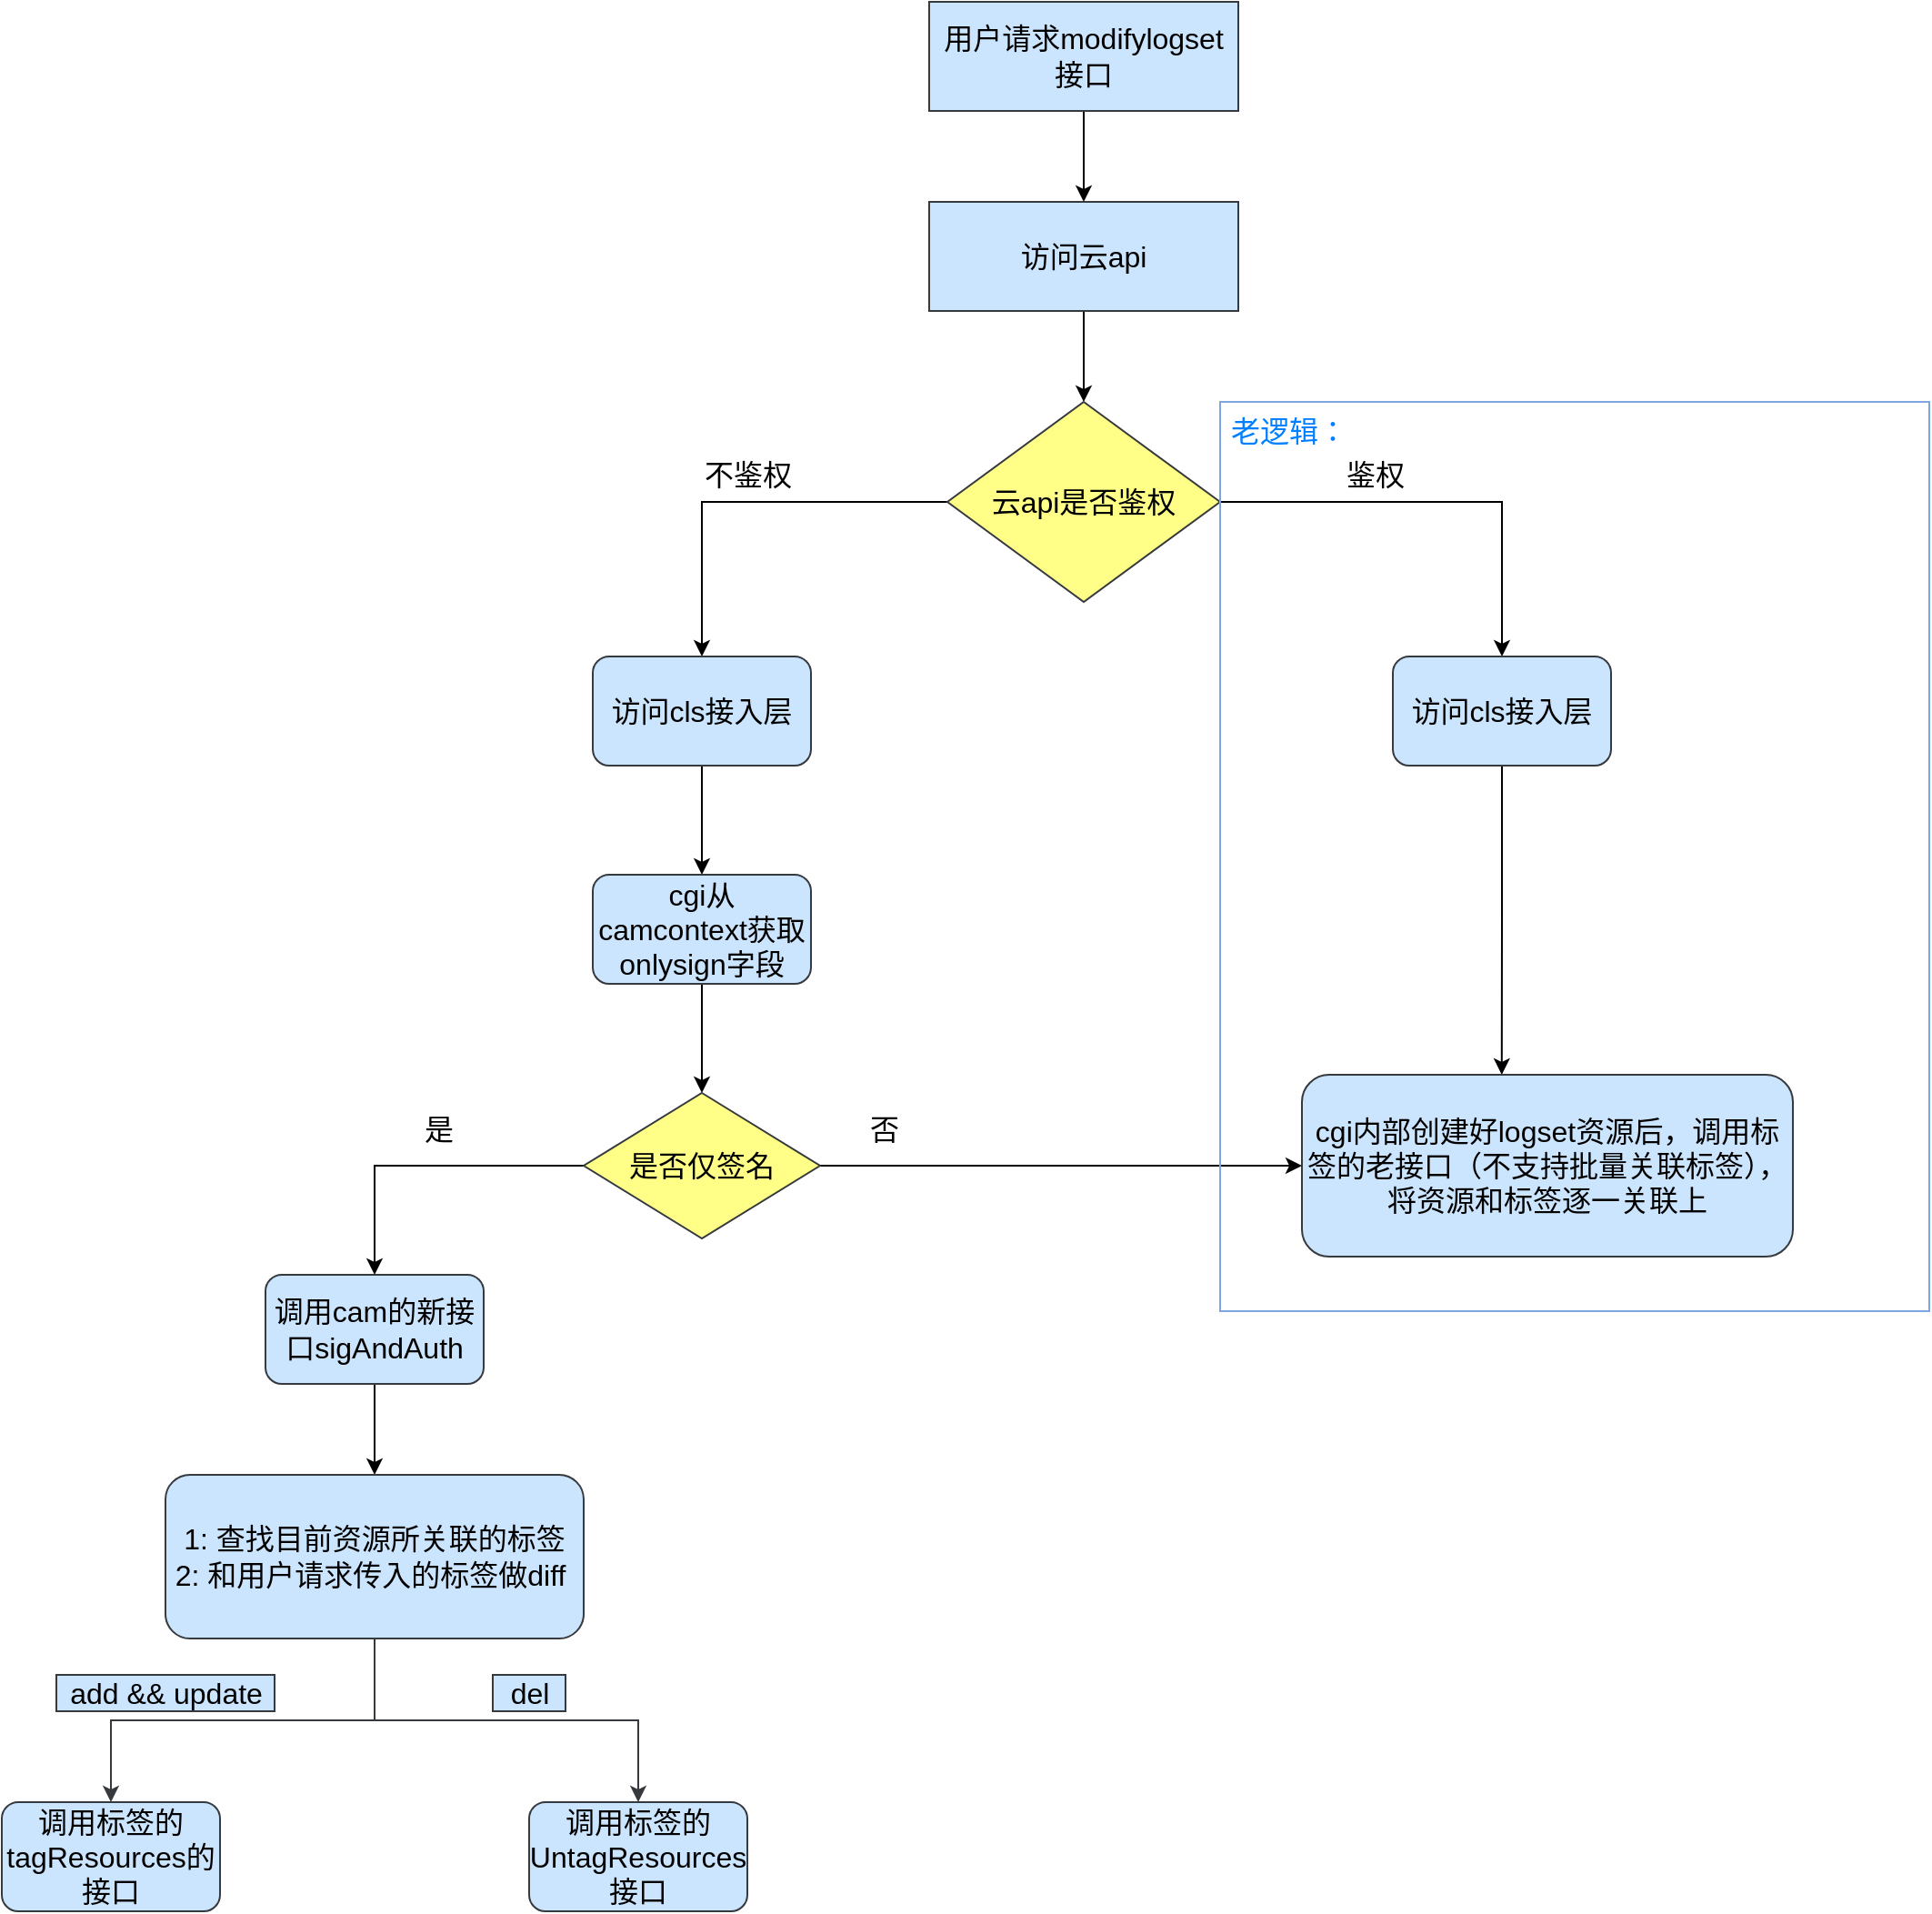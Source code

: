 <mxfile version="14.7.7" type="github">
  <diagram id="PV7kKnhCUMZ3yr8tJaL5" name="Page-1">
    <mxGraphModel dx="2066" dy="1087" grid="1" gridSize="10" guides="1" tooltips="1" connect="1" arrows="1" fold="1" page="1" pageScale="1" pageWidth="2339" pageHeight="3300" math="0" shadow="0">
      <root>
        <mxCell id="0" />
        <mxCell id="1" parent="0" />
        <mxCell id="nq8-maMK1M8NPsBWsvAa-23" style="edgeStyle=orthogonalEdgeStyle;rounded=0;orthogonalLoop=1;jettySize=auto;html=1;entryX=0.5;entryY=0;entryDx=0;entryDy=0;fontSize=16;" edge="1" parent="1" source="nq8-maMK1M8NPsBWsvAa-8" target="nq8-maMK1M8NPsBWsvAa-9">
          <mxGeometry relative="1" as="geometry" />
        </mxCell>
        <mxCell id="nq8-maMK1M8NPsBWsvAa-8" value="用户请求modifylogset接口" style="rounded=0;whiteSpace=wrap;html=1;shadow=0;glass=0;sketch=0;fontSize=16;fillColor=#cce5ff;strokeColor=#36393d;" vertex="1" parent="1">
          <mxGeometry x="750" y="140" width="170" height="60" as="geometry" />
        </mxCell>
        <mxCell id="nq8-maMK1M8NPsBWsvAa-24" style="edgeStyle=orthogonalEdgeStyle;rounded=0;orthogonalLoop=1;jettySize=auto;html=1;entryX=0.5;entryY=0;entryDx=0;entryDy=0;fontSize=16;" edge="1" parent="1" source="nq8-maMK1M8NPsBWsvAa-9" target="nq8-maMK1M8NPsBWsvAa-11">
          <mxGeometry relative="1" as="geometry" />
        </mxCell>
        <mxCell id="nq8-maMK1M8NPsBWsvAa-9" value="访问云api" style="rounded=0;whiteSpace=wrap;html=1;shadow=0;glass=0;sketch=0;fillColor=#cce5ff;fontSize=16;strokeColor=#36393d;" vertex="1" parent="1">
          <mxGeometry x="750" y="250" width="170" height="60" as="geometry" />
        </mxCell>
        <mxCell id="nq8-maMK1M8NPsBWsvAa-13" style="edgeStyle=orthogonalEdgeStyle;rounded=0;orthogonalLoop=1;jettySize=auto;html=1;fontSize=16;" edge="1" parent="1" source="nq8-maMK1M8NPsBWsvAa-11" target="nq8-maMK1M8NPsBWsvAa-12">
          <mxGeometry relative="1" as="geometry" />
        </mxCell>
        <mxCell id="nq8-maMK1M8NPsBWsvAa-19" style="edgeStyle=orthogonalEdgeStyle;rounded=0;orthogonalLoop=1;jettySize=auto;html=1;fontSize=16;" edge="1" parent="1" source="nq8-maMK1M8NPsBWsvAa-11" target="nq8-maMK1M8NPsBWsvAa-17">
          <mxGeometry relative="1" as="geometry" />
        </mxCell>
        <mxCell id="nq8-maMK1M8NPsBWsvAa-11" value="云api是否鉴权" style="rhombus;whiteSpace=wrap;html=1;shadow=0;glass=0;sketch=0;fontSize=16;fillColor=#ffff88;strokeColor=#36393d;" vertex="1" parent="1">
          <mxGeometry x="760" y="360" width="150" height="110" as="geometry" />
        </mxCell>
        <mxCell id="nq8-maMK1M8NPsBWsvAa-36" style="edgeStyle=orthogonalEdgeStyle;rounded=0;orthogonalLoop=1;jettySize=auto;html=1;fontSize=16;" edge="1" parent="1" source="nq8-maMK1M8NPsBWsvAa-12" target="nq8-maMK1M8NPsBWsvAa-29">
          <mxGeometry relative="1" as="geometry" />
        </mxCell>
        <mxCell id="nq8-maMK1M8NPsBWsvAa-12" value="访问cls接入层" style="rounded=1;whiteSpace=wrap;html=1;shadow=0;glass=0;sketch=0;fontSize=16;fillColor=#cce5ff;strokeColor=#36393d;" vertex="1" parent="1">
          <mxGeometry x="565" y="500" width="120" height="60" as="geometry" />
        </mxCell>
        <mxCell id="nq8-maMK1M8NPsBWsvAa-14" value="不鉴权" style="text;html=1;align=center;verticalAlign=middle;resizable=0;points=[];autosize=1;strokeColor=none;fontSize=16;" vertex="1" parent="1">
          <mxGeometry x="620" y="390" width="60" height="20" as="geometry" />
        </mxCell>
        <mxCell id="nq8-maMK1M8NPsBWsvAa-48" style="edgeStyle=orthogonalEdgeStyle;rounded=0;orthogonalLoop=1;jettySize=auto;html=1;entryX=0.5;entryY=0;entryDx=0;entryDy=0;fontSize=16;" edge="1" parent="1" source="nq8-maMK1M8NPsBWsvAa-15" target="nq8-maMK1M8NPsBWsvAa-26">
          <mxGeometry relative="1" as="geometry" />
        </mxCell>
        <mxCell id="nq8-maMK1M8NPsBWsvAa-15" value="调用cam的新接口sigAndAuth" style="rounded=1;whiteSpace=wrap;html=1;shadow=0;glass=0;sketch=0;fontSize=16;fillColor=#cce5ff;strokeColor=#36393d;" vertex="1" parent="1">
          <mxGeometry x="385" y="840" width="120" height="60" as="geometry" />
        </mxCell>
        <mxCell id="nq8-maMK1M8NPsBWsvAa-22" style="edgeStyle=orthogonalEdgeStyle;rounded=0;orthogonalLoop=1;jettySize=auto;html=1;entryX=0.407;entryY=0;entryDx=0;entryDy=0;entryPerimeter=0;fontSize=16;" edge="1" parent="1" source="nq8-maMK1M8NPsBWsvAa-17" target="nq8-maMK1M8NPsBWsvAa-18">
          <mxGeometry relative="1" as="geometry" />
        </mxCell>
        <mxCell id="nq8-maMK1M8NPsBWsvAa-17" value="访问cls接入层" style="rounded=1;whiteSpace=wrap;html=1;shadow=0;glass=0;sketch=0;fontSize=16;fillColor=#cce5ff;strokeColor=#36393d;" vertex="1" parent="1">
          <mxGeometry x="1005" y="500" width="120" height="60" as="geometry" />
        </mxCell>
        <mxCell id="nq8-maMK1M8NPsBWsvAa-18" value="cgi内部创建好logset资源后，调用标签的老接口（不支持批量关联标签）， 将资源和标签逐一关联上" style="rounded=1;whiteSpace=wrap;html=1;shadow=0;glass=0;sketch=0;fontSize=16;fillColor=#cce5ff;strokeColor=#36393d;" vertex="1" parent="1">
          <mxGeometry x="955" y="730" width="270" height="100" as="geometry" />
        </mxCell>
        <mxCell id="nq8-maMK1M8NPsBWsvAa-21" style="edgeStyle=orthogonalEdgeStyle;rounded=0;orthogonalLoop=1;jettySize=auto;html=1;exitX=0.5;exitY=1;exitDx=0;exitDy=0;fontSize=16;" edge="1" parent="1" source="nq8-maMK1M8NPsBWsvAa-17" target="nq8-maMK1M8NPsBWsvAa-17">
          <mxGeometry relative="1" as="geometry" />
        </mxCell>
        <mxCell id="nq8-maMK1M8NPsBWsvAa-42" style="edgeStyle=orthogonalEdgeStyle;rounded=0;orthogonalLoop=1;jettySize=auto;html=1;entryX=0.5;entryY=0;entryDx=0;entryDy=0;fontSize=16;fillColor=#cce5ff;strokeColor=#36393d;" edge="1" parent="1" source="nq8-maMK1M8NPsBWsvAa-26" target="nq8-maMK1M8NPsBWsvAa-43">
          <mxGeometry relative="1" as="geometry">
            <mxPoint x="445" y="1100" as="targetPoint" />
            <Array as="points">
              <mxPoint x="445" y="1085" />
              <mxPoint x="300" y="1085" />
            </Array>
          </mxGeometry>
        </mxCell>
        <mxCell id="nq8-maMK1M8NPsBWsvAa-45" style="edgeStyle=orthogonalEdgeStyle;rounded=0;orthogonalLoop=1;jettySize=auto;html=1;entryX=0.5;entryY=0;entryDx=0;entryDy=0;fontSize=16;fillColor=#cce5ff;strokeColor=#36393d;" edge="1" parent="1" source="nq8-maMK1M8NPsBWsvAa-26" target="nq8-maMK1M8NPsBWsvAa-44">
          <mxGeometry relative="1" as="geometry" />
        </mxCell>
        <mxCell id="nq8-maMK1M8NPsBWsvAa-26" value="1: 查找目前资源所关联的标签&lt;br&gt;2: 和用户请求传入的标签做diff&amp;nbsp;" style="rounded=1;whiteSpace=wrap;html=1;shadow=0;glass=0;sketch=0;fontSize=16;fillColor=#cce5ff;strokeColor=#36393d;" vertex="1" parent="1">
          <mxGeometry x="330" y="950" width="230" height="90" as="geometry" />
        </mxCell>
        <mxCell id="nq8-maMK1M8NPsBWsvAa-27" value="鉴权" style="text;html=1;align=center;verticalAlign=middle;resizable=0;points=[];autosize=1;strokeColor=none;fontSize=16;" vertex="1" parent="1">
          <mxGeometry x="970" y="390" width="50" height="20" as="geometry" />
        </mxCell>
        <mxCell id="nq8-maMK1M8NPsBWsvAa-37" style="edgeStyle=orthogonalEdgeStyle;rounded=0;orthogonalLoop=1;jettySize=auto;html=1;entryX=0.5;entryY=0;entryDx=0;entryDy=0;fontSize=16;" edge="1" parent="1" source="nq8-maMK1M8NPsBWsvAa-29" target="nq8-maMK1M8NPsBWsvAa-30">
          <mxGeometry relative="1" as="geometry" />
        </mxCell>
        <mxCell id="nq8-maMK1M8NPsBWsvAa-29" value="cgi从camcontext获取onlysign字段" style="rounded=1;whiteSpace=wrap;html=1;shadow=0;glass=0;sketch=0;fontSize=16;fillColor=#cce5ff;strokeColor=#36393d;" vertex="1" parent="1">
          <mxGeometry x="565" y="620" width="120" height="60" as="geometry" />
        </mxCell>
        <mxCell id="nq8-maMK1M8NPsBWsvAa-32" style="edgeStyle=orthogonalEdgeStyle;rounded=0;orthogonalLoop=1;jettySize=auto;html=1;entryX=0.5;entryY=0;entryDx=0;entryDy=0;fontSize=16;" edge="1" parent="1" source="nq8-maMK1M8NPsBWsvAa-30" target="nq8-maMK1M8NPsBWsvAa-15">
          <mxGeometry relative="1" as="geometry" />
        </mxCell>
        <mxCell id="nq8-maMK1M8NPsBWsvAa-34" style="edgeStyle=orthogonalEdgeStyle;rounded=0;orthogonalLoop=1;jettySize=auto;html=1;fontSize=16;" edge="1" parent="1" source="nq8-maMK1M8NPsBWsvAa-30" target="nq8-maMK1M8NPsBWsvAa-18">
          <mxGeometry relative="1" as="geometry" />
        </mxCell>
        <mxCell id="nq8-maMK1M8NPsBWsvAa-30" value="是否仅签名" style="rhombus;whiteSpace=wrap;html=1;shadow=0;glass=0;sketch=0;fontSize=16;fillColor=#ffff88;strokeColor=#36393d;" vertex="1" parent="1">
          <mxGeometry x="560" y="740" width="130" height="80" as="geometry" />
        </mxCell>
        <mxCell id="nq8-maMK1M8NPsBWsvAa-33" value="是" style="text;html=1;align=center;verticalAlign=middle;resizable=0;points=[];autosize=1;strokeColor=none;fontSize=16;" vertex="1" parent="1">
          <mxGeometry x="465" y="750" width="30" height="20" as="geometry" />
        </mxCell>
        <mxCell id="nq8-maMK1M8NPsBWsvAa-35" value="否" style="text;html=1;align=center;verticalAlign=middle;resizable=0;points=[];autosize=1;strokeColor=none;fontSize=16;" vertex="1" parent="1">
          <mxGeometry x="710" y="750" width="30" height="20" as="geometry" />
        </mxCell>
        <mxCell id="nq8-maMK1M8NPsBWsvAa-43" value="调用标签的tagResources的接口" style="rounded=1;whiteSpace=wrap;html=1;shadow=0;glass=0;sketch=0;fontSize=16;fillColor=#cce5ff;strokeColor=#36393d;" vertex="1" parent="1">
          <mxGeometry x="240" y="1130" width="120" height="60" as="geometry" />
        </mxCell>
        <mxCell id="nq8-maMK1M8NPsBWsvAa-44" value="调用标签的UntagResources接口" style="rounded=1;whiteSpace=wrap;html=1;shadow=0;glass=0;sketch=0;fontSize=16;fillColor=#cce5ff;strokeColor=#36393d;" vertex="1" parent="1">
          <mxGeometry x="530" y="1130" width="120" height="60" as="geometry" />
        </mxCell>
        <mxCell id="nq8-maMK1M8NPsBWsvAa-46" value="add &amp;amp;&amp;amp; update" style="text;html=1;align=center;verticalAlign=middle;resizable=0;points=[];autosize=1;strokeColor=#36393d;fontSize=16;fillColor=#cce5ff;" vertex="1" parent="1">
          <mxGeometry x="270" y="1060" width="120" height="20" as="geometry" />
        </mxCell>
        <mxCell id="nq8-maMK1M8NPsBWsvAa-47" value="del" style="text;html=1;align=center;verticalAlign=middle;resizable=0;points=[];autosize=1;strokeColor=#36393d;fontSize=16;fillColor=#cce5ff;" vertex="1" parent="1">
          <mxGeometry x="510" y="1060" width="40" height="20" as="geometry" />
        </mxCell>
        <mxCell id="nq8-maMK1M8NPsBWsvAa-50" value="老逻辑：" style="text;align=left;verticalAlign=top;spacingLeft=4;spacingRight=4;overflow=hidden;rotatable=0;points=[[0,0.5],[1,0.5]];portConstraint=eastwest;shadow=0;glass=0;sketch=0;fontSize=16;strokeColor=#7EA6E0;fontColor=#007FFF;" vertex="1" parent="1">
          <mxGeometry x="910" y="360" width="390" height="500" as="geometry" />
        </mxCell>
      </root>
    </mxGraphModel>
  </diagram>
</mxfile>
